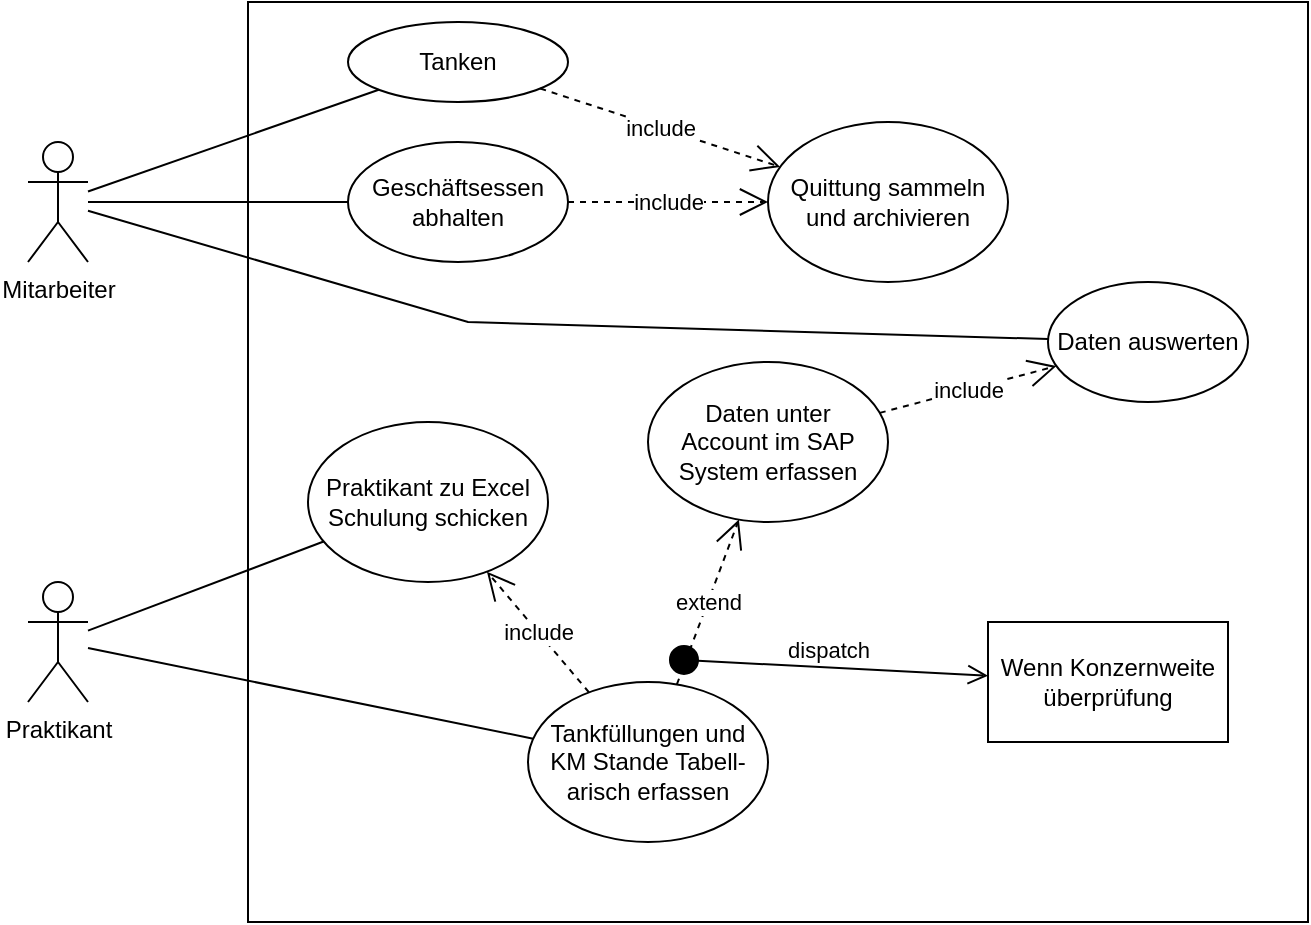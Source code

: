 <mxfile version="22.1.3" type="device">
  <diagram name="Seite-1" id="5tacjTL13yIVD7EYSFNC">
    <mxGraphModel dx="1167" dy="641" grid="1" gridSize="10" guides="1" tooltips="1" connect="1" arrows="1" fold="1" page="1" pageScale="1" pageWidth="827" pageHeight="1169" math="0" shadow="0">
      <root>
        <mxCell id="0" />
        <mxCell id="1" parent="0" />
        <mxCell id="B9huk5qQoW90LjsDYRmo-1" value="" style="rounded=0;whiteSpace=wrap;html=1;fillOpacity=0;editable=0;movable=1;resizable=1;rotatable=1;deletable=1;locked=0;connectable=0;" parent="1" vertex="1">
          <mxGeometry x="170" y="80" width="530" height="460" as="geometry" />
        </mxCell>
        <mxCell id="B9huk5qQoW90LjsDYRmo-2" value="Mitarbeiter" style="shape=umlActor;verticalLabelPosition=bottom;verticalAlign=top;html=1;outlineConnect=0;" parent="1" vertex="1">
          <mxGeometry x="60" y="150" width="30" height="60" as="geometry" />
        </mxCell>
        <mxCell id="B9huk5qQoW90LjsDYRmo-3" value="Praktikant" style="shape=umlActor;verticalLabelPosition=bottom;verticalAlign=top;html=1;outlineConnect=0;" parent="1" vertex="1">
          <mxGeometry x="60" y="370" width="30" height="60" as="geometry" />
        </mxCell>
        <mxCell id="B9huk5qQoW90LjsDYRmo-7" value="Tanken" style="ellipse;whiteSpace=wrap;html=1;" parent="1" vertex="1">
          <mxGeometry x="220" y="90" width="110" height="40" as="geometry" />
        </mxCell>
        <mxCell id="B9huk5qQoW90LjsDYRmo-8" value="Geschäftsessen abhalten" style="ellipse;whiteSpace=wrap;html=1;" parent="1" vertex="1">
          <mxGeometry x="220" y="150" width="110" height="60" as="geometry" />
        </mxCell>
        <mxCell id="B9huk5qQoW90LjsDYRmo-9" value="Tankfüllungen und KM Stande Tabell-arisch erfassen" style="ellipse;whiteSpace=wrap;html=1;" parent="1" vertex="1">
          <mxGeometry x="310" y="420" width="120" height="80" as="geometry" />
        </mxCell>
        <mxCell id="B9huk5qQoW90LjsDYRmo-11" value="" style="endArrow=none;html=1;rounded=0;" parent="1" source="B9huk5qQoW90LjsDYRmo-2" target="B9huk5qQoW90LjsDYRmo-7" edge="1">
          <mxGeometry width="50" height="50" relative="1" as="geometry">
            <mxPoint x="90" y="290" as="sourcePoint" />
            <mxPoint x="140" y="240" as="targetPoint" />
          </mxGeometry>
        </mxCell>
        <mxCell id="B9huk5qQoW90LjsDYRmo-12" value="" style="endArrow=none;html=1;rounded=0;" parent="1" source="B9huk5qQoW90LjsDYRmo-2" target="B9huk5qQoW90LjsDYRmo-8" edge="1">
          <mxGeometry width="50" height="50" relative="1" as="geometry">
            <mxPoint x="100" y="290" as="sourcePoint" />
            <mxPoint x="150" y="240" as="targetPoint" />
          </mxGeometry>
        </mxCell>
        <mxCell id="B9huk5qQoW90LjsDYRmo-13" value="Quittung sammeln und archivieren" style="ellipse;whiteSpace=wrap;html=1;" parent="1" vertex="1">
          <mxGeometry x="430" y="140" width="120" height="80" as="geometry" />
        </mxCell>
        <mxCell id="B9huk5qQoW90LjsDYRmo-14" value="include" style="endArrow=open;endSize=12;dashed=1;html=1;rounded=0;" parent="1" source="B9huk5qQoW90LjsDYRmo-8" target="B9huk5qQoW90LjsDYRmo-13" edge="1">
          <mxGeometry width="160" relative="1" as="geometry">
            <mxPoint x="10" y="510" as="sourcePoint" />
            <mxPoint x="680" y="380" as="targetPoint" />
          </mxGeometry>
        </mxCell>
        <mxCell id="B9huk5qQoW90LjsDYRmo-15" value="include" style="endArrow=open;endSize=12;dashed=1;html=1;rounded=0;" parent="1" source="B9huk5qQoW90LjsDYRmo-7" target="B9huk5qQoW90LjsDYRmo-13" edge="1">
          <mxGeometry width="160" relative="1" as="geometry">
            <mxPoint x="330" y="110" as="sourcePoint" />
            <mxPoint x="490" y="110" as="targetPoint" />
          </mxGeometry>
        </mxCell>
        <mxCell id="B9huk5qQoW90LjsDYRmo-16" value="Daten auswerten" style="ellipse;whiteSpace=wrap;html=1;" parent="1" vertex="1">
          <mxGeometry x="570" y="220" width="100" height="60" as="geometry" />
        </mxCell>
        <mxCell id="B9huk5qQoW90LjsDYRmo-17" value="" style="endArrow=none;html=1;rounded=0;" parent="1" source="B9huk5qQoW90LjsDYRmo-2" target="B9huk5qQoW90LjsDYRmo-16" edge="1">
          <mxGeometry width="50" height="50" relative="1" as="geometry">
            <mxPoint x="230" y="330" as="sourcePoint" />
            <mxPoint x="280" y="280" as="targetPoint" />
            <Array as="points">
              <mxPoint x="280" y="240" />
            </Array>
          </mxGeometry>
        </mxCell>
        <mxCell id="B9huk5qQoW90LjsDYRmo-18" value="" style="endArrow=none;html=1;rounded=0;" parent="1" source="B9huk5qQoW90LjsDYRmo-3" target="B9huk5qQoW90LjsDYRmo-27" edge="1">
          <mxGeometry width="50" height="50" relative="1" as="geometry">
            <mxPoint x="130" y="550" as="sourcePoint" />
            <mxPoint x="180" y="500" as="targetPoint" />
          </mxGeometry>
        </mxCell>
        <mxCell id="B9huk5qQoW90LjsDYRmo-19" value="Daten unter &lt;br&gt;Account im SAP System erfassen" style="ellipse;whiteSpace=wrap;html=1;" parent="1" vertex="1">
          <mxGeometry x="370" y="260" width="120" height="80" as="geometry" />
        </mxCell>
        <mxCell id="B9huk5qQoW90LjsDYRmo-21" value="include" style="endArrow=open;endSize=12;dashed=1;html=1;rounded=0;" parent="1" source="B9huk5qQoW90LjsDYRmo-19" target="B9huk5qQoW90LjsDYRmo-16" edge="1">
          <mxGeometry width="160" relative="1" as="geometry">
            <mxPoint x="340" y="190" as="sourcePoint" />
            <mxPoint x="440" y="190" as="targetPoint" />
          </mxGeometry>
        </mxCell>
        <mxCell id="B9huk5qQoW90LjsDYRmo-22" value="extend" style="endArrow=open;endSize=12;dashed=1;html=1;rounded=0;" parent="1" source="B9huk5qQoW90LjsDYRmo-9" target="B9huk5qQoW90LjsDYRmo-19" edge="1">
          <mxGeometry width="160" relative="1" as="geometry">
            <mxPoint x="449" y="314" as="sourcePoint" />
            <mxPoint x="551" y="305" as="targetPoint" />
          </mxGeometry>
        </mxCell>
        <mxCell id="B9huk5qQoW90LjsDYRmo-25" value="dispatch" style="html=1;verticalAlign=bottom;startArrow=circle;startFill=1;endArrow=open;startSize=6;endSize=8;curved=0;rounded=0;" parent="1" target="B9huk5qQoW90LjsDYRmo-26" edge="1">
          <mxGeometry width="80" relative="1" as="geometry">
            <mxPoint x="380" y="408.57" as="sourcePoint" />
            <mxPoint x="530" y="429.999" as="targetPoint" />
          </mxGeometry>
        </mxCell>
        <mxCell id="B9huk5qQoW90LjsDYRmo-26" value="Wenn Konzernweite überprüfung" style="rounded=0;whiteSpace=wrap;html=1;" parent="1" vertex="1">
          <mxGeometry x="540" y="390" width="120" height="60" as="geometry" />
        </mxCell>
        <mxCell id="B9huk5qQoW90LjsDYRmo-27" value="Praktikant zu Excel Schulung schicken" style="ellipse;whiteSpace=wrap;html=1;" parent="1" vertex="1">
          <mxGeometry x="200" y="290" width="120" height="80" as="geometry" />
        </mxCell>
        <mxCell id="B9huk5qQoW90LjsDYRmo-28" value="include" style="endArrow=open;endSize=12;dashed=1;html=1;rounded=0;" parent="1" source="B9huk5qQoW90LjsDYRmo-9" target="B9huk5qQoW90LjsDYRmo-27" edge="1">
          <mxGeometry width="160" relative="1" as="geometry">
            <mxPoint x="340" y="190" as="sourcePoint" />
            <mxPoint x="350" y="340" as="targetPoint" />
          </mxGeometry>
        </mxCell>
        <mxCell id="B9huk5qQoW90LjsDYRmo-29" value="" style="endArrow=none;html=1;rounded=0;" parent="1" source="B9huk5qQoW90LjsDYRmo-3" target="B9huk5qQoW90LjsDYRmo-9" edge="1">
          <mxGeometry width="50" height="50" relative="1" as="geometry">
            <mxPoint x="50" y="540" as="sourcePoint" />
            <mxPoint x="100" y="490" as="targetPoint" />
          </mxGeometry>
        </mxCell>
      </root>
    </mxGraphModel>
  </diagram>
</mxfile>
